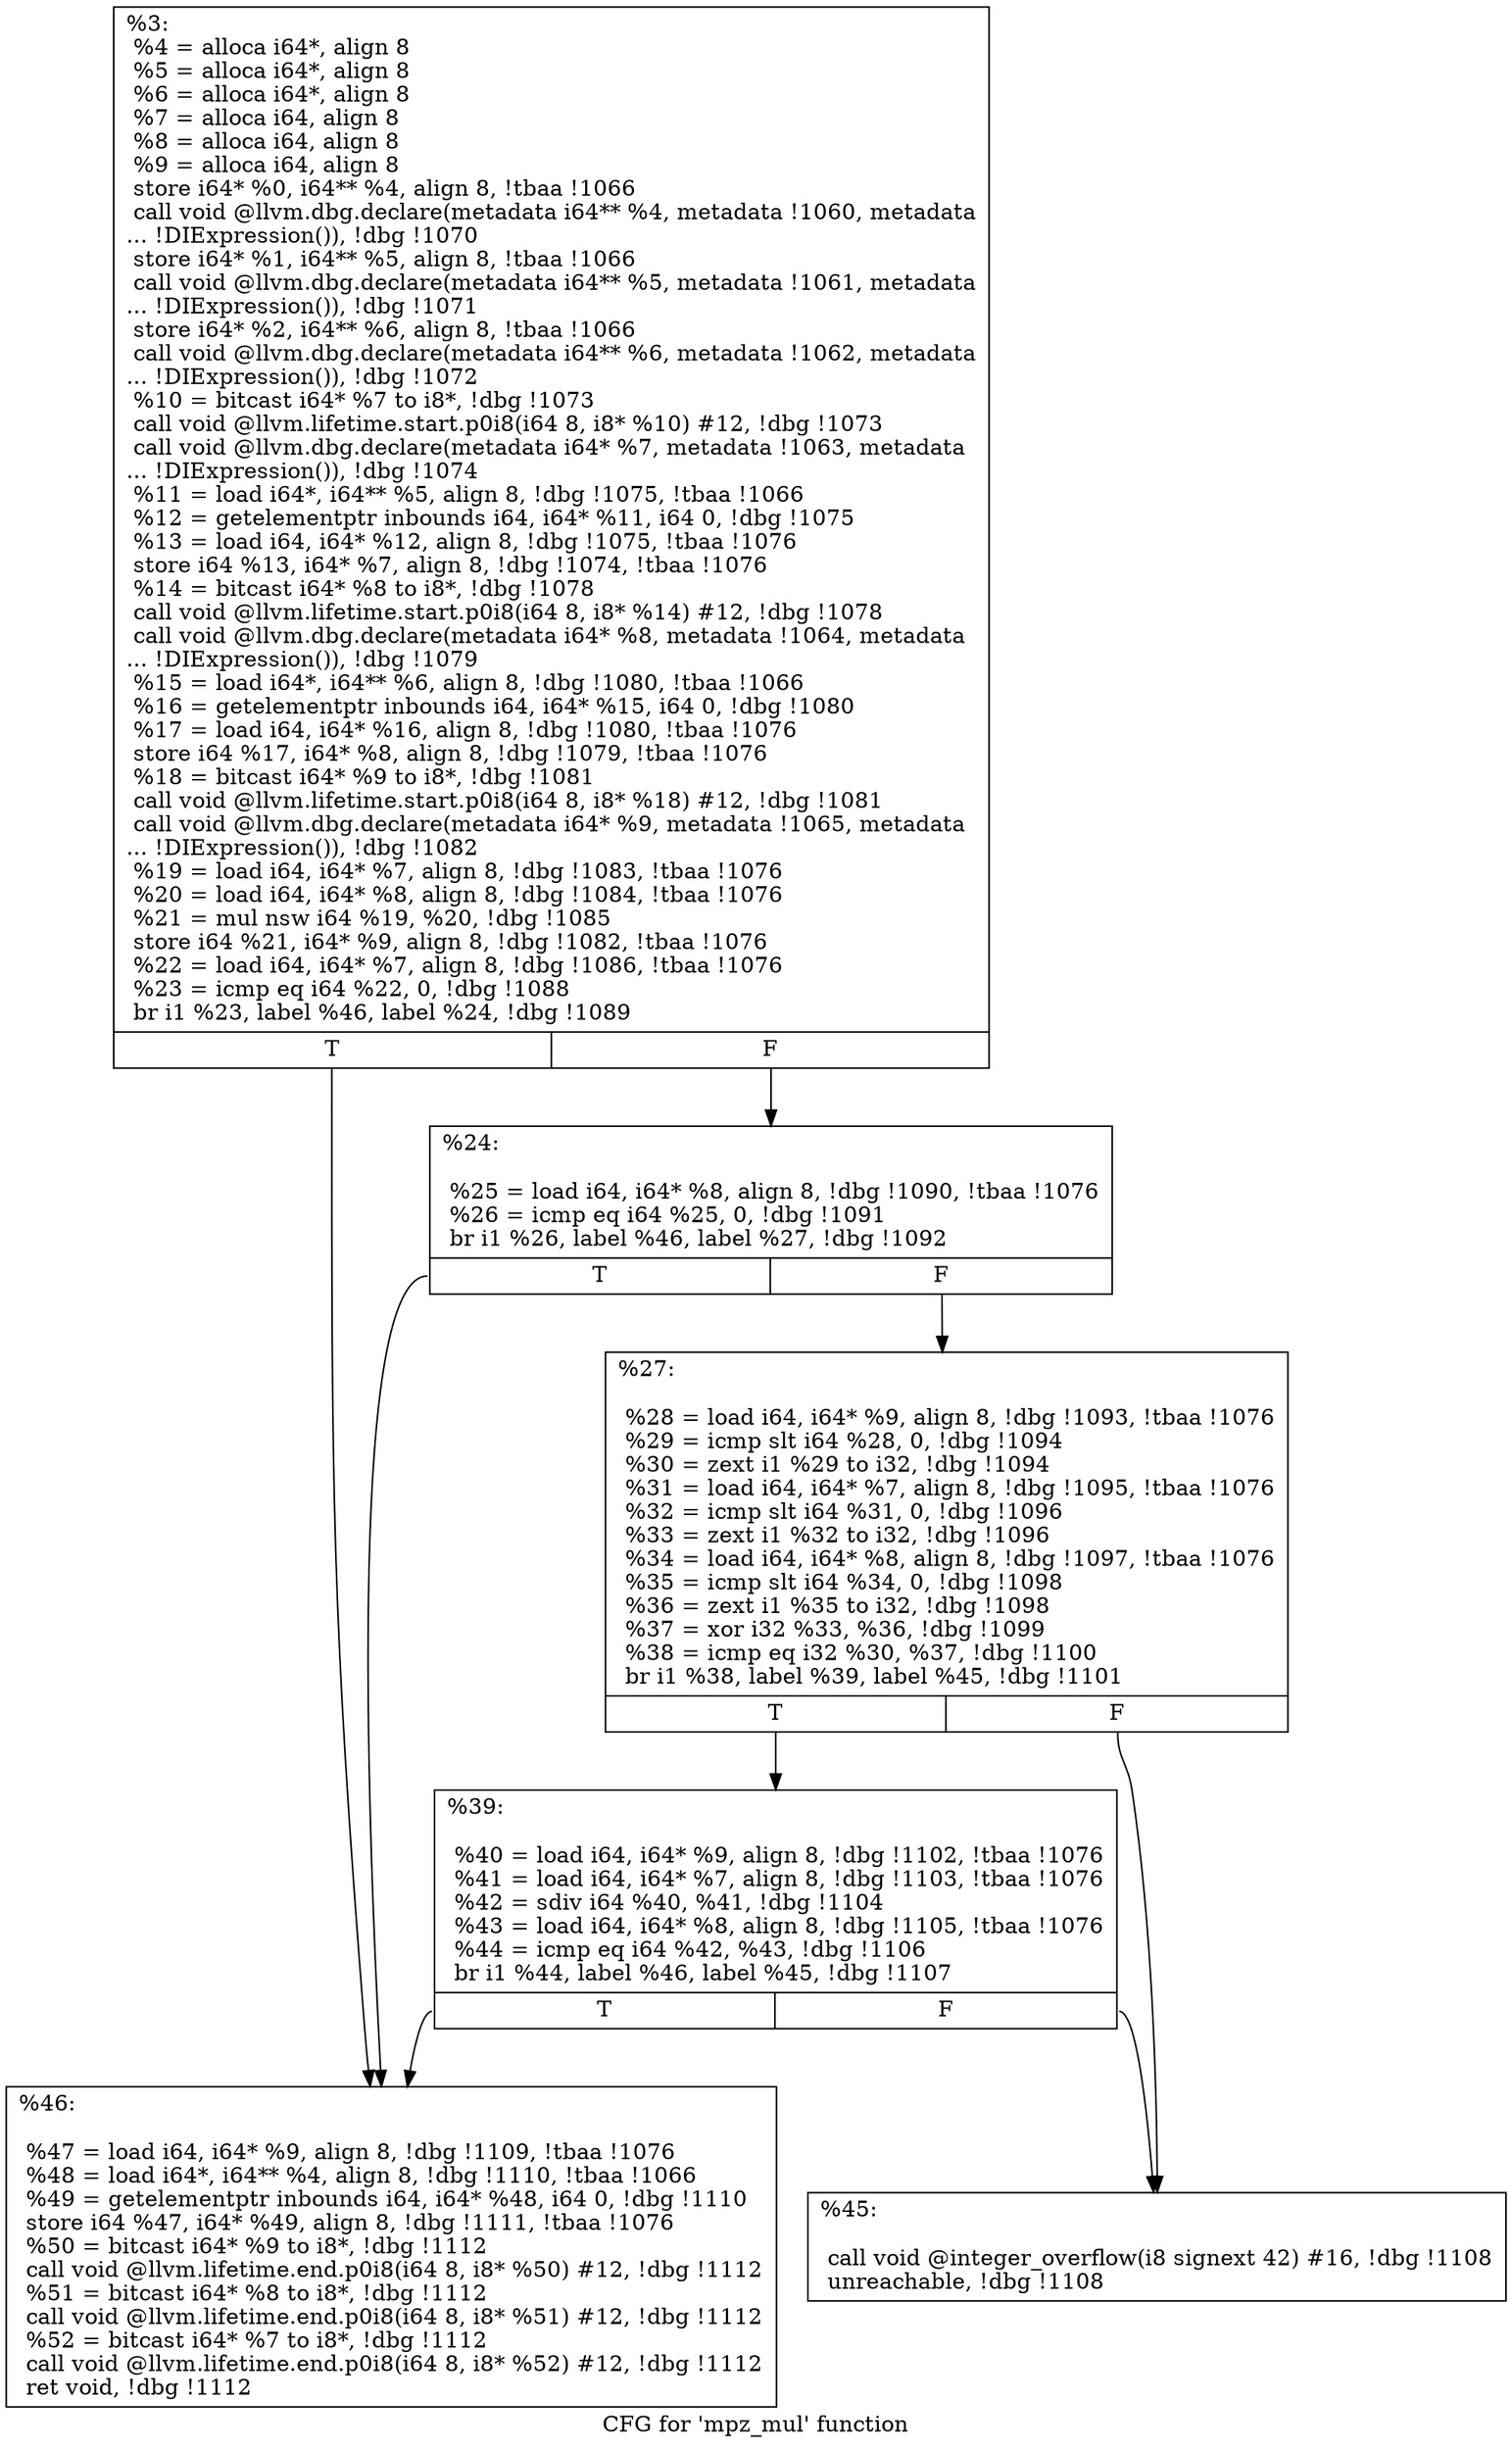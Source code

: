 digraph "CFG for 'mpz_mul' function" {
	label="CFG for 'mpz_mul' function";

	Node0x9463f0 [shape=record,label="{%3:\l  %4 = alloca i64*, align 8\l  %5 = alloca i64*, align 8\l  %6 = alloca i64*, align 8\l  %7 = alloca i64, align 8\l  %8 = alloca i64, align 8\l  %9 = alloca i64, align 8\l  store i64* %0, i64** %4, align 8, !tbaa !1066\l  call void @llvm.dbg.declare(metadata i64** %4, metadata !1060, metadata\l... !DIExpression()), !dbg !1070\l  store i64* %1, i64** %5, align 8, !tbaa !1066\l  call void @llvm.dbg.declare(metadata i64** %5, metadata !1061, metadata\l... !DIExpression()), !dbg !1071\l  store i64* %2, i64** %6, align 8, !tbaa !1066\l  call void @llvm.dbg.declare(metadata i64** %6, metadata !1062, metadata\l... !DIExpression()), !dbg !1072\l  %10 = bitcast i64* %7 to i8*, !dbg !1073\l  call void @llvm.lifetime.start.p0i8(i64 8, i8* %10) #12, !dbg !1073\l  call void @llvm.dbg.declare(metadata i64* %7, metadata !1063, metadata\l... !DIExpression()), !dbg !1074\l  %11 = load i64*, i64** %5, align 8, !dbg !1075, !tbaa !1066\l  %12 = getelementptr inbounds i64, i64* %11, i64 0, !dbg !1075\l  %13 = load i64, i64* %12, align 8, !dbg !1075, !tbaa !1076\l  store i64 %13, i64* %7, align 8, !dbg !1074, !tbaa !1076\l  %14 = bitcast i64* %8 to i8*, !dbg !1078\l  call void @llvm.lifetime.start.p0i8(i64 8, i8* %14) #12, !dbg !1078\l  call void @llvm.dbg.declare(metadata i64* %8, metadata !1064, metadata\l... !DIExpression()), !dbg !1079\l  %15 = load i64*, i64** %6, align 8, !dbg !1080, !tbaa !1066\l  %16 = getelementptr inbounds i64, i64* %15, i64 0, !dbg !1080\l  %17 = load i64, i64* %16, align 8, !dbg !1080, !tbaa !1076\l  store i64 %17, i64* %8, align 8, !dbg !1079, !tbaa !1076\l  %18 = bitcast i64* %9 to i8*, !dbg !1081\l  call void @llvm.lifetime.start.p0i8(i64 8, i8* %18) #12, !dbg !1081\l  call void @llvm.dbg.declare(metadata i64* %9, metadata !1065, metadata\l... !DIExpression()), !dbg !1082\l  %19 = load i64, i64* %7, align 8, !dbg !1083, !tbaa !1076\l  %20 = load i64, i64* %8, align 8, !dbg !1084, !tbaa !1076\l  %21 = mul nsw i64 %19, %20, !dbg !1085\l  store i64 %21, i64* %9, align 8, !dbg !1082, !tbaa !1076\l  %22 = load i64, i64* %7, align 8, !dbg !1086, !tbaa !1076\l  %23 = icmp eq i64 %22, 0, !dbg !1088\l  br i1 %23, label %46, label %24, !dbg !1089\l|{<s0>T|<s1>F}}"];
	Node0x9463f0:s0 -> Node0x920d50;
	Node0x9463f0:s1 -> Node0x920c10;
	Node0x920c10 [shape=record,label="{%24:\l\l  %25 = load i64, i64* %8, align 8, !dbg !1090, !tbaa !1076\l  %26 = icmp eq i64 %25, 0, !dbg !1091\l  br i1 %26, label %46, label %27, !dbg !1092\l|{<s0>T|<s1>F}}"];
	Node0x920c10:s0 -> Node0x920d50;
	Node0x920c10:s1 -> Node0x920c60;
	Node0x920c60 [shape=record,label="{%27:\l\l  %28 = load i64, i64* %9, align 8, !dbg !1093, !tbaa !1076\l  %29 = icmp slt i64 %28, 0, !dbg !1094\l  %30 = zext i1 %29 to i32, !dbg !1094\l  %31 = load i64, i64* %7, align 8, !dbg !1095, !tbaa !1076\l  %32 = icmp slt i64 %31, 0, !dbg !1096\l  %33 = zext i1 %32 to i32, !dbg !1096\l  %34 = load i64, i64* %8, align 8, !dbg !1097, !tbaa !1076\l  %35 = icmp slt i64 %34, 0, !dbg !1098\l  %36 = zext i1 %35 to i32, !dbg !1098\l  %37 = xor i32 %33, %36, !dbg !1099\l  %38 = icmp eq i32 %30, %37, !dbg !1100\l  br i1 %38, label %39, label %45, !dbg !1101\l|{<s0>T|<s1>F}}"];
	Node0x920c60:s0 -> Node0x920cb0;
	Node0x920c60:s1 -> Node0x920d00;
	Node0x920cb0 [shape=record,label="{%39:\l\l  %40 = load i64, i64* %9, align 8, !dbg !1102, !tbaa !1076\l  %41 = load i64, i64* %7, align 8, !dbg !1103, !tbaa !1076\l  %42 = sdiv i64 %40, %41, !dbg !1104\l  %43 = load i64, i64* %8, align 8, !dbg !1105, !tbaa !1076\l  %44 = icmp eq i64 %42, %43, !dbg !1106\l  br i1 %44, label %46, label %45, !dbg !1107\l|{<s0>T|<s1>F}}"];
	Node0x920cb0:s0 -> Node0x920d50;
	Node0x920cb0:s1 -> Node0x920d00;
	Node0x920d00 [shape=record,label="{%45:\l\l  call void @integer_overflow(i8 signext 42) #16, !dbg !1108\l  unreachable, !dbg !1108\l}"];
	Node0x920d50 [shape=record,label="{%46:\l\l  %47 = load i64, i64* %9, align 8, !dbg !1109, !tbaa !1076\l  %48 = load i64*, i64** %4, align 8, !dbg !1110, !tbaa !1066\l  %49 = getelementptr inbounds i64, i64* %48, i64 0, !dbg !1110\l  store i64 %47, i64* %49, align 8, !dbg !1111, !tbaa !1076\l  %50 = bitcast i64* %9 to i8*, !dbg !1112\l  call void @llvm.lifetime.end.p0i8(i64 8, i8* %50) #12, !dbg !1112\l  %51 = bitcast i64* %8 to i8*, !dbg !1112\l  call void @llvm.lifetime.end.p0i8(i64 8, i8* %51) #12, !dbg !1112\l  %52 = bitcast i64* %7 to i8*, !dbg !1112\l  call void @llvm.lifetime.end.p0i8(i64 8, i8* %52) #12, !dbg !1112\l  ret void, !dbg !1112\l}"];
}
